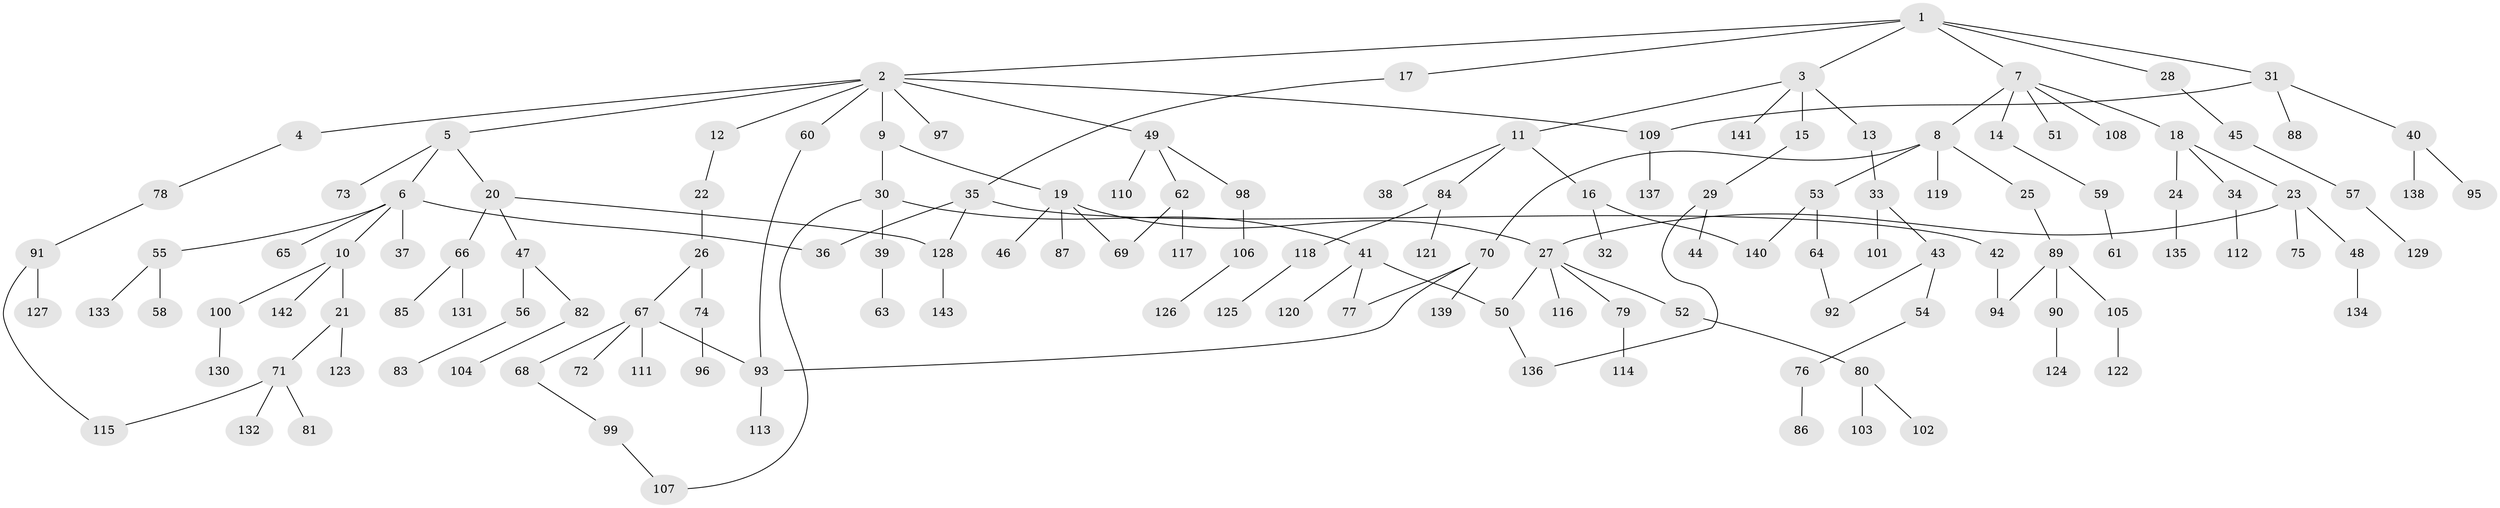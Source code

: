 // Generated by graph-tools (version 1.1) at 2025/13/03/09/25 04:13:28]
// undirected, 143 vertices, 157 edges
graph export_dot {
graph [start="1"]
  node [color=gray90,style=filled];
  1;
  2;
  3;
  4;
  5;
  6;
  7;
  8;
  9;
  10;
  11;
  12;
  13;
  14;
  15;
  16;
  17;
  18;
  19;
  20;
  21;
  22;
  23;
  24;
  25;
  26;
  27;
  28;
  29;
  30;
  31;
  32;
  33;
  34;
  35;
  36;
  37;
  38;
  39;
  40;
  41;
  42;
  43;
  44;
  45;
  46;
  47;
  48;
  49;
  50;
  51;
  52;
  53;
  54;
  55;
  56;
  57;
  58;
  59;
  60;
  61;
  62;
  63;
  64;
  65;
  66;
  67;
  68;
  69;
  70;
  71;
  72;
  73;
  74;
  75;
  76;
  77;
  78;
  79;
  80;
  81;
  82;
  83;
  84;
  85;
  86;
  87;
  88;
  89;
  90;
  91;
  92;
  93;
  94;
  95;
  96;
  97;
  98;
  99;
  100;
  101;
  102;
  103;
  104;
  105;
  106;
  107;
  108;
  109;
  110;
  111;
  112;
  113;
  114;
  115;
  116;
  117;
  118;
  119;
  120;
  121;
  122;
  123;
  124;
  125;
  126;
  127;
  128;
  129;
  130;
  131;
  132;
  133;
  134;
  135;
  136;
  137;
  138;
  139;
  140;
  141;
  142;
  143;
  1 -- 2;
  1 -- 3;
  1 -- 7;
  1 -- 17;
  1 -- 28;
  1 -- 31;
  2 -- 4;
  2 -- 5;
  2 -- 9;
  2 -- 12;
  2 -- 49;
  2 -- 60;
  2 -- 97;
  2 -- 109;
  3 -- 11;
  3 -- 13;
  3 -- 15;
  3 -- 141;
  4 -- 78;
  5 -- 6;
  5 -- 20;
  5 -- 73;
  6 -- 10;
  6 -- 37;
  6 -- 55;
  6 -- 65;
  6 -- 36;
  7 -- 8;
  7 -- 14;
  7 -- 18;
  7 -- 51;
  7 -- 108;
  8 -- 25;
  8 -- 53;
  8 -- 70;
  8 -- 119;
  9 -- 19;
  9 -- 30;
  10 -- 21;
  10 -- 100;
  10 -- 142;
  11 -- 16;
  11 -- 38;
  11 -- 84;
  12 -- 22;
  13 -- 33;
  14 -- 59;
  15 -- 29;
  16 -- 32;
  16 -- 140;
  17 -- 35;
  18 -- 23;
  18 -- 24;
  18 -- 34;
  19 -- 27;
  19 -- 46;
  19 -- 69;
  19 -- 87;
  20 -- 47;
  20 -- 66;
  20 -- 128;
  21 -- 71;
  21 -- 123;
  22 -- 26;
  23 -- 48;
  23 -- 75;
  23 -- 27;
  24 -- 135;
  25 -- 89;
  26 -- 67;
  26 -- 74;
  27 -- 50;
  27 -- 52;
  27 -- 79;
  27 -- 116;
  28 -- 45;
  29 -- 44;
  29 -- 136;
  30 -- 39;
  30 -- 41;
  30 -- 107;
  31 -- 40;
  31 -- 88;
  31 -- 109;
  33 -- 43;
  33 -- 101;
  34 -- 112;
  35 -- 36;
  35 -- 42;
  35 -- 128;
  39 -- 63;
  40 -- 95;
  40 -- 138;
  41 -- 77;
  41 -- 120;
  41 -- 50;
  42 -- 94;
  43 -- 54;
  43 -- 92;
  45 -- 57;
  47 -- 56;
  47 -- 82;
  48 -- 134;
  49 -- 62;
  49 -- 98;
  49 -- 110;
  50 -- 136;
  52 -- 80;
  53 -- 64;
  53 -- 140;
  54 -- 76;
  55 -- 58;
  55 -- 133;
  56 -- 83;
  57 -- 129;
  59 -- 61;
  60 -- 93;
  62 -- 117;
  62 -- 69;
  64 -- 92;
  66 -- 85;
  66 -- 131;
  67 -- 68;
  67 -- 72;
  67 -- 111;
  67 -- 93;
  68 -- 99;
  70 -- 93;
  70 -- 139;
  70 -- 77;
  71 -- 81;
  71 -- 132;
  71 -- 115;
  74 -- 96;
  76 -- 86;
  78 -- 91;
  79 -- 114;
  80 -- 102;
  80 -- 103;
  82 -- 104;
  84 -- 118;
  84 -- 121;
  89 -- 90;
  89 -- 105;
  89 -- 94;
  90 -- 124;
  91 -- 115;
  91 -- 127;
  93 -- 113;
  98 -- 106;
  99 -- 107;
  100 -- 130;
  105 -- 122;
  106 -- 126;
  109 -- 137;
  118 -- 125;
  128 -- 143;
}
